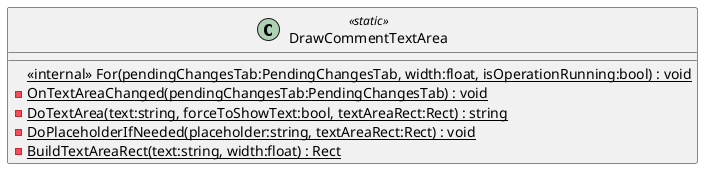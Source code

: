 @startuml
class DrawCommentTextArea <<static>> {
    <<internal>> {static} For(pendingChangesTab:PendingChangesTab, width:float, isOperationRunning:bool) : void
    {static} - OnTextAreaChanged(pendingChangesTab:PendingChangesTab) : void
    {static} - DoTextArea(text:string, forceToShowText:bool, textAreaRect:Rect) : string
    {static} - DoPlaceholderIfNeeded(placeholder:string, textAreaRect:Rect) : void
    {static} - BuildTextAreaRect(text:string, width:float) : Rect
}
@enduml
